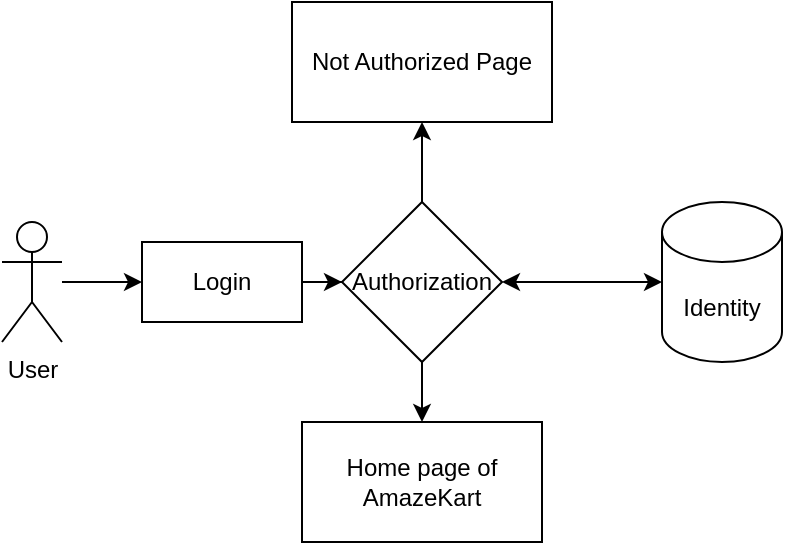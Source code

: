 <mxfile version="20.8.23" type="device"><diagram name="Page-1" id="93EI8nAZQaSm5Rqflxe7"><mxGraphModel dx="698" dy="1447" grid="1" gridSize="10" guides="1" tooltips="1" connect="1" arrows="1" fold="1" page="1" pageScale="1" pageWidth="850" pageHeight="1100" math="0" shadow="0"><root><mxCell id="0"/><mxCell id="1" parent="0"/><mxCell id="_iHkI2-LEXdfvCCiGb7K-14" value="" style="edgeStyle=orthogonalEdgeStyle;rounded=0;orthogonalLoop=1;jettySize=auto;html=1;" edge="1" parent="1" source="_iHkI2-LEXdfvCCiGb7K-4" target="_iHkI2-LEXdfvCCiGb7K-12"><mxGeometry relative="1" as="geometry"/></mxCell><mxCell id="_iHkI2-LEXdfvCCiGb7K-4" value="Login" style="rounded=0;whiteSpace=wrap;html=1;" vertex="1" parent="1"><mxGeometry x="190" y="-230" width="80" height="40" as="geometry"/></mxCell><mxCell id="_iHkI2-LEXdfvCCiGb7K-5" value="User" style="shape=umlActor;verticalLabelPosition=bottom;verticalAlign=top;html=1;outlineConnect=0;" vertex="1" parent="1"><mxGeometry x="120" y="-240" width="30" height="60" as="geometry"/></mxCell><mxCell id="_iHkI2-LEXdfvCCiGb7K-11" value="" style="endArrow=classic;html=1;rounded=0;entryX=0;entryY=0.5;entryDx=0;entryDy=0;" edge="1" parent="1" source="_iHkI2-LEXdfvCCiGb7K-5" target="_iHkI2-LEXdfvCCiGb7K-4"><mxGeometry width="50" height="50" relative="1" as="geometry"><mxPoint x="340" y="-210" as="sourcePoint"/><mxPoint x="390" y="-260" as="targetPoint"/></mxGeometry></mxCell><mxCell id="_iHkI2-LEXdfvCCiGb7K-16" value="" style="edgeStyle=orthogonalEdgeStyle;rounded=0;orthogonalLoop=1;jettySize=auto;html=1;" edge="1" parent="1" source="_iHkI2-LEXdfvCCiGb7K-12" target="_iHkI2-LEXdfvCCiGb7K-15"><mxGeometry relative="1" as="geometry"/></mxCell><mxCell id="_iHkI2-LEXdfvCCiGb7K-18" value="" style="edgeStyle=orthogonalEdgeStyle;rounded=0;orthogonalLoop=1;jettySize=auto;html=1;" edge="1" parent="1" source="_iHkI2-LEXdfvCCiGb7K-12" target="_iHkI2-LEXdfvCCiGb7K-17"><mxGeometry relative="1" as="geometry"/></mxCell><mxCell id="_iHkI2-LEXdfvCCiGb7K-12" value="Authorization" style="rhombus;whiteSpace=wrap;html=1;rounded=0;" vertex="1" parent="1"><mxGeometry x="290" y="-250" width="80" height="80" as="geometry"/></mxCell><mxCell id="_iHkI2-LEXdfvCCiGb7K-15" value="Not Authorized Page" style="rounded=0;whiteSpace=wrap;html=1;" vertex="1" parent="1"><mxGeometry x="265" y="-350" width="130" height="60" as="geometry"/></mxCell><mxCell id="_iHkI2-LEXdfvCCiGb7K-17" value="Home page of AmazeKart" style="whiteSpace=wrap;html=1;rounded=0;" vertex="1" parent="1"><mxGeometry x="270" y="-140" width="120" height="60" as="geometry"/></mxCell><mxCell id="_iHkI2-LEXdfvCCiGb7K-19" value="Identity" style="shape=cylinder3;whiteSpace=wrap;html=1;boundedLbl=1;backgroundOutline=1;size=15;" vertex="1" parent="1"><mxGeometry x="450" y="-250" width="60" height="80" as="geometry"/></mxCell><mxCell id="_iHkI2-LEXdfvCCiGb7K-20" value="" style="endArrow=classic;startArrow=classic;html=1;rounded=0;exitX=1;exitY=0.5;exitDx=0;exitDy=0;" edge="1" parent="1" source="_iHkI2-LEXdfvCCiGb7K-12" target="_iHkI2-LEXdfvCCiGb7K-19"><mxGeometry width="50" height="50" relative="1" as="geometry"><mxPoint x="340" y="-150" as="sourcePoint"/><mxPoint x="390" y="-200" as="targetPoint"/></mxGeometry></mxCell></root></mxGraphModel></diagram></mxfile>